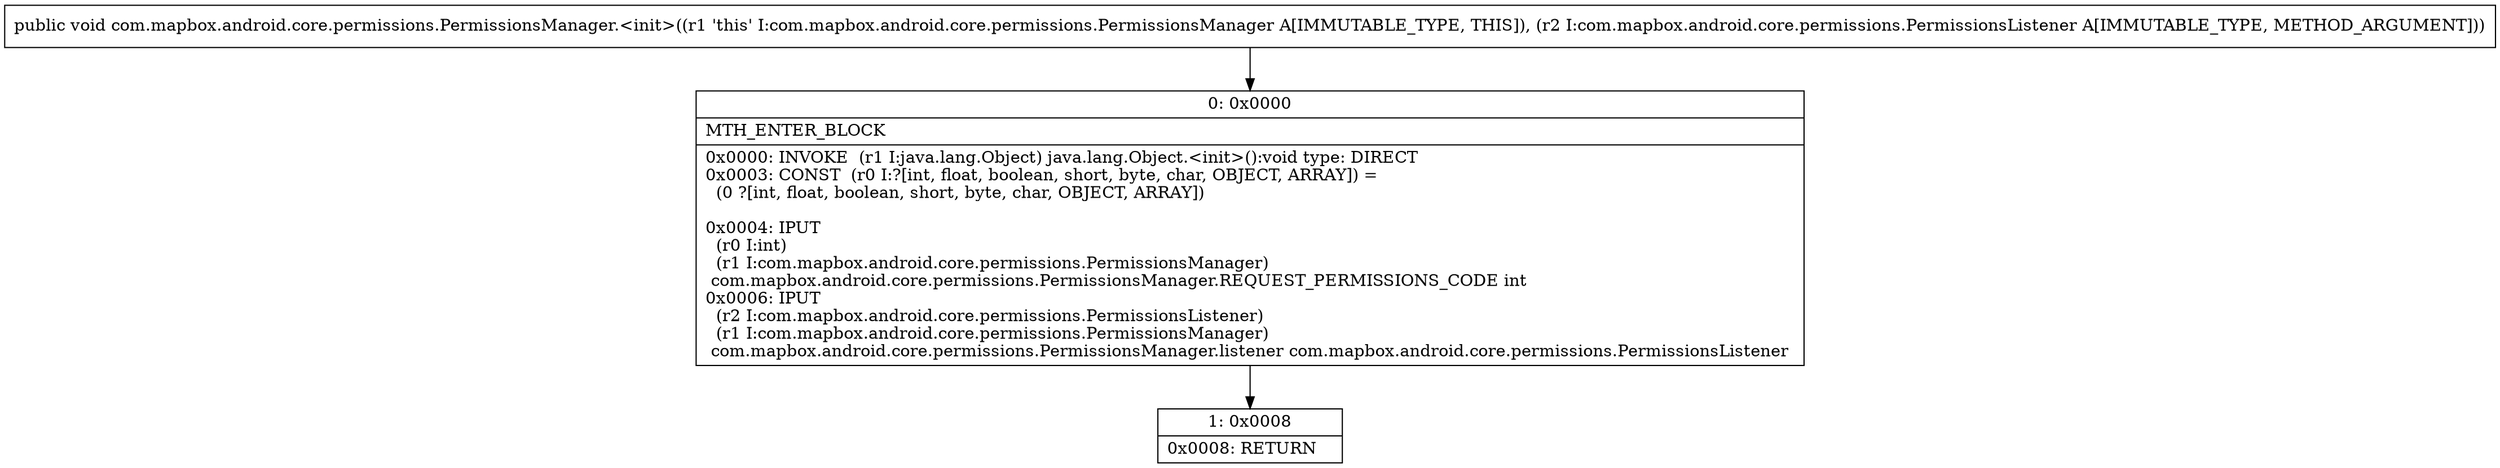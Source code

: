 digraph "CFG forcom.mapbox.android.core.permissions.PermissionsManager.\<init\>(Lcom\/mapbox\/android\/core\/permissions\/PermissionsListener;)V" {
Node_0 [shape=record,label="{0\:\ 0x0000|MTH_ENTER_BLOCK\l|0x0000: INVOKE  (r1 I:java.lang.Object) java.lang.Object.\<init\>():void type: DIRECT \l0x0003: CONST  (r0 I:?[int, float, boolean, short, byte, char, OBJECT, ARRAY]) = \l  (0 ?[int, float, boolean, short, byte, char, OBJECT, ARRAY])\l \l0x0004: IPUT  \l  (r0 I:int)\l  (r1 I:com.mapbox.android.core.permissions.PermissionsManager)\l com.mapbox.android.core.permissions.PermissionsManager.REQUEST_PERMISSIONS_CODE int \l0x0006: IPUT  \l  (r2 I:com.mapbox.android.core.permissions.PermissionsListener)\l  (r1 I:com.mapbox.android.core.permissions.PermissionsManager)\l com.mapbox.android.core.permissions.PermissionsManager.listener com.mapbox.android.core.permissions.PermissionsListener \l}"];
Node_1 [shape=record,label="{1\:\ 0x0008|0x0008: RETURN   \l}"];
MethodNode[shape=record,label="{public void com.mapbox.android.core.permissions.PermissionsManager.\<init\>((r1 'this' I:com.mapbox.android.core.permissions.PermissionsManager A[IMMUTABLE_TYPE, THIS]), (r2 I:com.mapbox.android.core.permissions.PermissionsListener A[IMMUTABLE_TYPE, METHOD_ARGUMENT])) }"];
MethodNode -> Node_0;
Node_0 -> Node_1;
}

